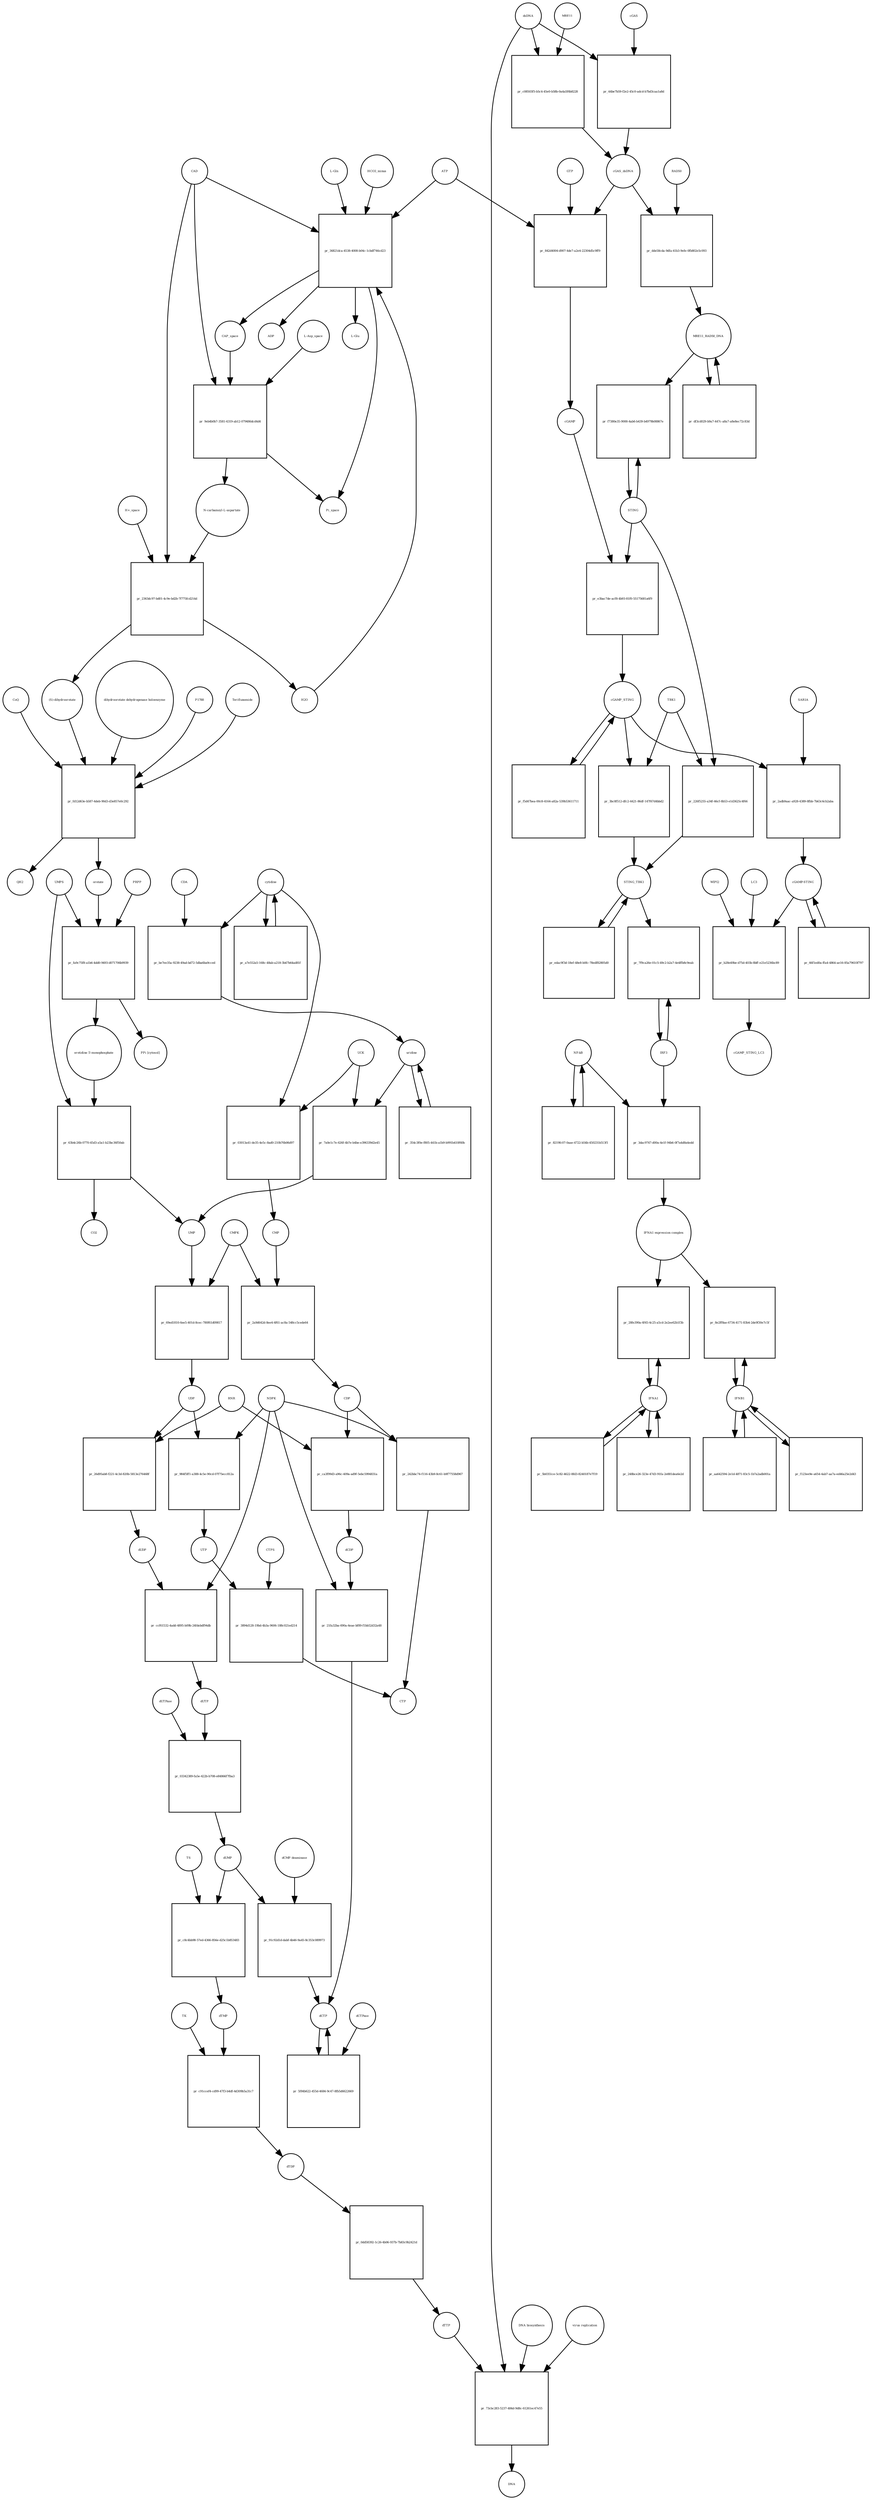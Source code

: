 strict digraph  {
"L-Gln" [annotation="", bipartite=0, cls="simple chemical", fontsize=4, label="L-Gln", shape=circle];
"pr_36821dca-4538-4008-b04c-1cbdf746cd23" [annotation="", bipartite=1, cls=process, fontsize=4, label="pr_36821dca-4538-4008-b04c-1cbdf746cd23", shape=square];
CAP_space [annotation="", bipartite=0, cls="simple chemical", fontsize=4, label=CAP_space, shape=circle];
CAD [annotation="", bipartite=0, cls=macromolecule, fontsize=4, label=CAD, shape=circle];
HCO3_minus [annotation="", bipartite=0, cls="simple chemical", fontsize=4, label=HCO3_minus, shape=circle];
H2O [annotation="", bipartite=0, cls="simple chemical", fontsize=4, label=H2O, shape=circle];
ATP [annotation="", bipartite=0, cls="simple chemical", fontsize=4, label=ATP, shape=circle];
"L-Glu" [annotation="", bipartite=0, cls="simple chemical", fontsize=4, label="L-Glu", shape=circle];
ADP [annotation="", bipartite=0, cls="simple chemical", fontsize=4, label=ADP, shape=circle];
Pi_space [annotation="", bipartite=0, cls="simple chemical", fontsize=4, label=Pi_space, shape=circle];
cytidine [annotation="", bipartite=0, cls="simple chemical", fontsize=4, label=cytidine, shape=circle];
"pr_be7ee35a-9238-49ad-bd72-5dba6ba9cced" [annotation="", bipartite=1, cls=process, fontsize=4, label="pr_be7ee35a-9238-49ad-bd72-5dba6ba9cced", shape=square];
uridine [annotation="", bipartite=0, cls="simple chemical", fontsize=4, label=uridine, shape=circle];
CDA [annotation="", bipartite=0, cls=macromolecule, fontsize=4, label=CDA, shape=circle];
"pr_7a0e1c7e-626f-4b7e-b4be-e396339d2e45" [annotation="", bipartite=1, cls=process, fontsize=4, label="pr_7a0e1c7e-626f-4b7e-b4be-e396339d2e45", shape=square];
UMP [annotation="", bipartite=0, cls="simple chemical", fontsize=4, label=UMP, shape=circle];
UCK [annotation="", bipartite=0, cls=macromolecule, fontsize=4, label=UCK, shape=circle];
"pr_03013a41-de35-4e5c-8ad0-210b76b06d97" [annotation="", bipartite=1, cls=process, fontsize=4, label="pr_03013a41-de35-4e5c-8ad0-210b76b06d97", shape=square];
CMP [annotation="", bipartite=0, cls="simple chemical", fontsize=4, label=CMP, shape=circle];
"pr_354c3f0e-f805-441b-a1b9-b991b410f60b" [annotation="", bipartite=1, cls=process, fontsize=4, label="pr_354c3f0e-f805-441b-a1b9-b991b410f60b", shape=square];
"pr_a7e552a5-168c-48ab-a218-3b47b64ad81f" [annotation="", bipartite=1, cls=process, fontsize=4, label="pr_a7e552a5-168c-48ab-a218-3b47b64ad81f", shape=square];
"pr_69ed1810-6ee5-401d-8cec-780f61d09817" [annotation="", bipartite=1, cls=process, fontsize=4, label="pr_69ed1810-6ee5-401d-8cec-780f61d09817", shape=square];
UDP [annotation="", bipartite=0, cls="simple chemical", fontsize=4, label=UDP, shape=circle];
CMPK [annotation="", bipartite=0, cls=macromolecule, fontsize=4, label=CMPK, shape=circle];
"pr_2a9d642d-8ee4-4f61-ac8a-548cc5cede64" [annotation="", bipartite=1, cls=process, fontsize=4, label="pr_2a9d642d-8ee4-4f61-ac8a-548cc5cede64", shape=square];
CDP [annotation="", bipartite=0, cls="simple chemical", fontsize=4, label=CDP, shape=circle];
"pr_984f5ff1-a388-4c5e-90cd-07f75ecc812a" [annotation="", bipartite=1, cls=process, fontsize=4, label="pr_984f5ff1-a388-4c5e-90cd-07f75ecc812a", shape=square];
UTP [annotation="", bipartite=0, cls="simple chemical", fontsize=4, label=UTP, shape=circle];
NDPK [annotation="", bipartite=0, cls=macromolecule, fontsize=4, label=NDPK, shape=circle];
"pr_242bbc74-f116-43b9-8c61-b9f77558d967" [annotation="", bipartite=1, cls=process, fontsize=4, label="pr_242bbc74-f116-43b9-8c61-b9f77558d967", shape=square];
CTP [annotation="", bipartite=0, cls="simple chemical", fontsize=4, label=CTP, shape=circle];
"pr_3894d128-19bd-4b3a-9606-188c021ed214" [annotation="", bipartite=1, cls=process, fontsize=4, label="pr_3894d128-19bd-4b3a-9606-188c021ed214", shape=square];
CTPS [annotation="", bipartite=0, cls=macromolecule, fontsize=4, label=CTPS, shape=circle];
"pr_26d95ab8-f221-4c3d-820b-5813e276468f" [annotation="", bipartite=1, cls=process, fontsize=4, label="pr_26d95ab8-f221-4c3d-820b-5813e276468f", shape=square];
dUDP [annotation="", bipartite=0, cls="simple chemical", fontsize=4, label=dUDP, shape=circle];
RNR [annotation="", bipartite=0, cls=macromolecule, fontsize=4, label=RNR, shape=circle];
"pr_ccf61532-4add-4895-b09b-24fdebdf94db" [annotation="", bipartite=1, cls=process, fontsize=4, label="pr_ccf61532-4add-4895-b09b-24fdebdf94db", shape=square];
dUTP [annotation="", bipartite=0, cls="simple chemical", fontsize=4, label=dUTP, shape=circle];
dCDP [annotation="", bipartite=0, cls="simple chemical", fontsize=4, label=dCDP, shape=circle];
"pr_21fa32ba-690a-4eae-bf89-f1bb52d32a48" [annotation="", bipartite=1, cls=process, fontsize=4, label="pr_21fa32ba-690a-4eae-bf89-f1bb52d32a48", shape=square];
dCTP [annotation="", bipartite=0, cls="simple chemical", fontsize=4, label=dCTP, shape=circle];
"pr_ca3f99d3-a96c-409a-ad9f-5ebc5994831a" [annotation="", bipartite=1, cls=process, fontsize=4, label="pr_ca3f99d3-a96c-409a-ad9f-5ebc5994831a", shape=square];
"pr_03342389-fa5e-422b-b708-e84866f7fba3" [annotation="", bipartite=1, cls=process, fontsize=4, label="pr_03342389-fa5e-422b-b708-e84866f7fba3", shape=square];
dUMP [annotation="", bipartite=0, cls="simple chemical", fontsize=4, label=dUMP, shape=circle];
dUTPase [annotation="", bipartite=0, cls=macromolecule, fontsize=4, label=dUTPase, shape=circle];
"pr_5f84b622-455d-4684-9c47-8fb5d6622669" [annotation="", bipartite=1, cls=process, fontsize=4, label="pr_5f84b622-455d-4684-9c47-8fb5d6622669", shape=square];
dCTPase [annotation="", bipartite=0, cls=macromolecule, fontsize=4, label=dCTPase, shape=circle];
"pr_91c92d1d-dabf-4b46-9a45-8c353c089973" [annotation="", bipartite=1, cls=process, fontsize=4, label="pr_91c92d1d-dabf-4b46-9a45-8c353c089973", shape=square];
"dCMP deaminase" [annotation="", bipartite=0, cls=macromolecule, fontsize=4, label="dCMP deaminase", shape=circle];
"pr_c8c4bb98-57ed-4366-856e-d25c1b853483" [annotation="", bipartite=1, cls=process, fontsize=4, label="pr_c8c4bb98-57ed-4366-856e-d25c1b853483", shape=square];
dTMP [annotation="", bipartite=0, cls="simple chemical", fontsize=4, label=dTMP, shape=circle];
TS [annotation="", bipartite=0, cls=macromolecule, fontsize=4, label=TS, shape=circle];
"pr_c91ccef4-cd99-47f3-b4df-4d309b5a31c7" [annotation="", bipartite=1, cls=process, fontsize=4, label="pr_c91ccef4-cd99-47f3-b4df-4d309b5a31c7", shape=square];
dTDP [annotation="", bipartite=0, cls="simple chemical", fontsize=4, label=dTDP, shape=circle];
TK [annotation="", bipartite=0, cls=macromolecule, fontsize=4, label=TK, shape=circle];
"pr_0dd58392-1c26-4b06-937b-7b83c9b2421d" [annotation="", bipartite=1, cls=process, fontsize=4, label="pr_0dd58392-1c26-4b06-937b-7b83c9b2421d", shape=square];
dTTP [annotation="", bipartite=0, cls="simple chemical", fontsize=4, label=dTTP, shape=circle];
dsDNA [annotation="", bipartite=0, cls="simple chemical", fontsize=4, label=dsDNA, shape=circle];
"pr_44be7b59-f2e2-45c0-adcd-b7bd3caa1a8d" [annotation="", bipartite=1, cls=process, fontsize=4, label="pr_44be7b59-f2e2-45c0-adcd-b7bd3caa1a8d", shape=square];
cGAS [annotation="", bipartite=0, cls=macromolecule, fontsize=4, label=cGAS, shape=circle];
cGAS_dsDNA [annotation="", bipartite=0, cls=complex, fontsize=4, label=cGAS_dsDNA, shape=circle];
"pr_842d4004-d907-4de7-a2e4-22304d5c9ff9" [annotation="", bipartite=1, cls=process, fontsize=4, label="pr_842d4004-d907-4de7-a2e4-22304d5c9ff9", shape=square];
GTP [annotation="", bipartite=0, cls="simple chemical", fontsize=4, label=GTP, shape=circle];
cGAMP [annotation="", bipartite=0, cls="simple chemical", fontsize=4, label=cGAMP, shape=circle];
"pr_e3bac7de-acf8-4b93-81f0-55175681a6f9" [annotation="", bipartite=1, cls=process, fontsize=4, label="pr_e3bac7de-acf8-4b93-81f0-55175681a6f9", shape=square];
STING [annotation="", bipartite=0, cls="macromolecule multimer", fontsize=4, label=STING, shape=circle];
cGAMP_STING [annotation="", bipartite=0, cls=complex, fontsize=4, label=cGAMP_STING, shape=circle];
TBK1 [annotation="", bipartite=0, cls=macromolecule, fontsize=4, label=TBK1, shape=circle];
"pr_3bc8f512-dfc2-4421-86df-147f67d4bbd2" [annotation="", bipartite=1, cls=process, fontsize=4, label="pr_3bc8f512-dfc2-4421-86df-147f67d4bbd2", shape=square];
STING_TBK1 [annotation="", bipartite=0, cls=complex, fontsize=4, label=STING_TBK1, shape=circle];
"pr_f5d47bea-00c8-4164-a82a-539b53611711" [annotation="", bipartite=1, cls=process, fontsize=4, label="pr_f5d47bea-00c8-4164-a82a-539b53611711", shape=square];
"pr_edac9f3d-18ef-48e8-b0fc-78edf82805d0" [annotation="", bipartite=1, cls=process, fontsize=4, label="pr_edac9f3d-18ef-48e8-b0fc-78edf82805d0", shape=square];
"NF-kB" [annotation="", bipartite=0, cls=complex, fontsize=4, label="NF-kB", shape=circle];
"pr_8219fc07-0aae-4722-b54b-450231b513f1" [annotation="", bipartite=1, cls=process, fontsize=4, label="pr_8219fc07-0aae-4722-b54b-450231b513f1", shape=square];
IFNA1 [annotation="", bipartite=0, cls="nucleic acid feature", fontsize=4, label=IFNA1, shape=circle];
"pr_248bce26-323e-47d3-91fa-2e881dea6e2d" [annotation="", bipartite=1, cls=process, fontsize=4, label="pr_248bce26-323e-47d3-91fa-2e881dea6e2d", shape=square];
IFNB1 [annotation="", bipartite=0, cls="nucleic acid feature", fontsize=4, label=IFNB1, shape=circle];
"pr_f123ee9e-a654-4ab7-aa7a-ed46a25e2d43" [annotation="", bipartite=1, cls=process, fontsize=4, label="pr_f123ee9e-a654-4ab7-aa7a-ed46a25e2d43", shape=square];
"pr_5b0351ce-5c82-4622-8fd3-8240187e7f19" [annotation="", bipartite=1, cls=process, fontsize=4, label="pr_5b0351ce-5c82-4622-8fd3-8240187e7f19", shape=square];
"pr_aa642594-2e1d-4871-83c5-1b7a2adb001a" [annotation="", bipartite=1, cls=process, fontsize=4, label="pr_aa642594-2e1d-4871-83c5-1b7a2adb001a", shape=square];
"pr_8e2ff8ae-6734-4171-83b4-2de9f30e7c5f" [annotation="", bipartite=1, cls=process, fontsize=4, label="pr_8e2ff8ae-6734-4171-83b4-2de9f30e7c5f", shape=square];
"IFNA1 expression complex" [annotation="", bipartite=0, cls=complex, fontsize=4, label="IFNA1 expression complex", shape=circle];
"cGAMP-STING" [annotation="", bipartite=0, cls=complex, fontsize=4, label="cGAMP-STING", shape=circle];
"pr_66f1ed0a-ffa4-4864-ae16-85a79610f797" [annotation="", bipartite=1, cls=process, fontsize=4, label="pr_66f1ed0a-ffa4-4864-ae16-85a79610f797", shape=square];
"pr_c08503f5-b5c4-45e0-b58b-0a4a5f6b8228" [annotation="", bipartite=1, cls=process, fontsize=4, label="pr_c08503f5-b5c4-45e0-b58b-0a4a5f6b8228", shape=square];
MRE11 [annotation="", bipartite=0, cls="macromolecule multimer", fontsize=4, label=MRE11, shape=circle];
RAD50 [annotation="", bipartite=0, cls="macromolecule multimer", fontsize=4, label=RAD50, shape=circle];
"pr_dde58cda-9dfa-41b3-9efe-0fb802e5c093" [annotation="", bipartite=1, cls=process, fontsize=4, label="pr_dde58cda-9dfa-41b3-9efe-0fb802e5c093", shape=square];
MRE11_RAD50_DNA [annotation="", bipartite=0, cls=complex, fontsize=4, label=MRE11_RAD50_DNA, shape=circle];
IRF3 [annotation="", bipartite=0, cls="macromolecule multimer", fontsize=4, label=IRF3, shape=circle];
"pr_7f9ca26e-01c5-49c2-b2a7-4e4ffb8c9eab" [annotation="", bipartite=1, cls=process, fontsize=4, label="pr_7f9ca26e-01c5-49c2-b2a7-4e4ffb8c9eab", shape=square];
"pr_2adb9aac-a928-4389-8fbb-7b63c6cb2aba" [annotation="", bipartite=1, cls=process, fontsize=4, label="pr_2adb9aac-a928-4389-8fbb-7b63c6cb2aba", shape=square];
SAR1A [annotation="", bipartite=0, cls=macromolecule, fontsize=4, label=SAR1A, shape=circle];
"pr_b28e49be-d75d-403b-8bff-e21e5236bc89" [annotation="", bipartite=1, cls=process, fontsize=4, label="pr_b28e49be-d75d-403b-8bff-e21e5236bc89", shape=square];
LC3 [annotation="", bipartite=0, cls=macromolecule, fontsize=4, label=LC3, shape=circle];
cGAMP_STING_LC3 [annotation="", bipartite=0, cls=complex, fontsize=4, label=cGAMP_STING_LC3, shape=circle];
WIPI2 [annotation="", bipartite=0, cls=macromolecule, fontsize=4, label=WIPI2, shape=circle];
"pr_f7380e35-9000-4ab6-b439-b4979b08867e" [annotation="", bipartite=1, cls=process, fontsize=4, label="pr_f7380e35-9000-4ab6-b439-b4979b08867e", shape=square];
"pr_226f5255-a34f-46cf-8b53-e1d3625c4f66" [annotation="", bipartite=1, cls=process, fontsize=4, label="pr_226f5255-a34f-46cf-8b53-e1d3625c4f66", shape=square];
"pr_df3cd029-b9a7-447c-a8a7-a8e8ec72c83d" [annotation="", bipartite=1, cls=process, fontsize=4, label="pr_df3cd029-b9a7-447c-a8a7-a8e8ec72c83d", shape=square];
"pr_9eb4b0b7-3581-4319-ab12-079486dcd4d4" [annotation="", bipartite=1, cls=process, fontsize=4, label="pr_9eb4b0b7-3581-4319-ab12-079486dcd4d4", shape=square];
"N-carbamoyl-L-aspartate" [annotation="", bipartite=0, cls="simple chemical", fontsize=4, label="N-carbamoyl-L-aspartate", shape=circle];
"L-Asp_space" [annotation="", bipartite=0, cls="simple chemical", fontsize=4, label="L-Asp_space", shape=circle];
"pr_2363dc97-bd01-4c9e-bd2b-7f775fcd214d" [annotation="", bipartite=1, cls=process, fontsize=4, label="pr_2363dc97-bd01-4c9e-bd2b-7f775fcd214d", shape=square];
"(S)-dihydroorotate" [annotation="", bipartite=0, cls="simple chemical", fontsize=4, label="(S)-dihydroorotate", shape=circle];
"H+_space" [annotation="", bipartite=0, cls="simple chemical", fontsize=4, label="H+_space", shape=circle];
"pr_fd12d63e-b587-4deb-90d3-d3e857e0c292" [annotation="", bipartite=1, cls=process, fontsize=4, label="pr_fd12d63e-b587-4deb-90d3-d3e857e0c292", shape=square];
orotate [annotation="", bipartite=0, cls="simple chemical", fontsize=4, label=orotate, shape=circle];
"dihydroorotate dehydrogenase holoenzyme" [annotation="", bipartite=0, cls="simple chemical", fontsize=4, label="dihydroorotate dehydrogenase holoenzyme", shape=circle];
P1788 [annotation="", bipartite=0, cls="simple chemical", fontsize=4, label=P1788, shape=circle];
Teriflunomide [annotation="", bipartite=0, cls="simple chemical", fontsize=4, label=Teriflunomide, shape=circle];
CoQ [annotation="", bipartite=0, cls="simple chemical", fontsize=4, label=CoQ, shape=circle];
QH2 [annotation="", bipartite=0, cls="simple chemical", fontsize=4, label=QH2, shape=circle];
"pr_fa9c75f8-a1b6-4dd0-9493-d071706b9939" [annotation="", bipartite=1, cls=process, fontsize=4, label="pr_fa9c75f8-a1b6-4dd0-9493-d071706b9939", shape=square];
"orotidine 5'-monophosphate" [annotation="", bipartite=0, cls="simple chemical", fontsize=4, label="orotidine 5'-monophosphate", shape=circle];
UMPS [annotation="", bipartite=0, cls="macromolecule multimer", fontsize=4, label=UMPS, shape=circle];
PRPP [annotation="", bipartite=0, cls="simple chemical", fontsize=4, label=PRPP, shape=circle];
"PPi [cytosol]" [annotation="", bipartite=0, cls="simple chemical", fontsize=4, label="PPi [cytosol]", shape=circle];
"pr_63b4c26b-0770-45d3-a5a1-b23bc36f50ab" [annotation="", bipartite=1, cls=process, fontsize=4, label="pr_63b4c26b-0770-45d3-a5a1-b23bc36f50ab", shape=square];
CO2 [annotation="", bipartite=0, cls="simple chemical", fontsize=4, label=CO2, shape=circle];
"pr_73cbc283-5237-484d-9d8c-61261ec47e55" [annotation="", bipartite=1, cls=process, fontsize=4, label="pr_73cbc283-5237-484d-9d8c-61261ec47e55", shape=square];
DNA [annotation="", bipartite=0, cls="nucleic acid feature", fontsize=4, label=DNA, shape=circle];
"DNA biosynthesis" [annotation="urn_miriam_obo.go_GO%3A0071897", bipartite=0, cls=phenotype, fontsize=4, label="DNA biosynthesis", shape=circle];
"virus replication" [annotation="", bipartite=0, cls=phenotype, fontsize=4, label="virus replication", shape=circle];
"pr_28fe390a-6f45-4c25-a5cd-2e2ee62b1f3b" [annotation="", bipartite=1, cls=process, fontsize=4, label="pr_28fe390a-6f45-4c25-a5cd-2e2ee62b1f3b", shape=square];
"pr_3dac9747-d00a-4e1f-94b6-0f7a4d8a4edd" [annotation="", bipartite=1, cls=process, fontsize=4, label="pr_3dac9747-d00a-4e1f-94b6-0f7a4d8a4edd", shape=square];
"L-Gln" -> "pr_36821dca-4538-4008-b04c-1cbdf746cd23"  [annotation="", interaction_type=consumption];
"pr_36821dca-4538-4008-b04c-1cbdf746cd23" -> CAP_space  [annotation="", interaction_type=production];
"pr_36821dca-4538-4008-b04c-1cbdf746cd23" -> "L-Glu"  [annotation="", interaction_type=production];
"pr_36821dca-4538-4008-b04c-1cbdf746cd23" -> ADP  [annotation="", interaction_type=production];
"pr_36821dca-4538-4008-b04c-1cbdf746cd23" -> Pi_space  [annotation="", interaction_type=production];
CAP_space -> "pr_9eb4b0b7-3581-4319-ab12-079486dcd4d4"  [annotation="", interaction_type=consumption];
CAD -> "pr_36821dca-4538-4008-b04c-1cbdf746cd23"  [annotation=urn_miriam_reactome_REACT_1698, interaction_type=catalysis];
CAD -> "pr_9eb4b0b7-3581-4319-ab12-079486dcd4d4"  [annotation=urn_miriam_reactome_REACT_1698, interaction_type=catalysis];
CAD -> "pr_2363dc97-bd01-4c9e-bd2b-7f775fcd214d"  [annotation=urn_miriam_reactome_REACT_1698, interaction_type=catalysis];
HCO3_minus -> "pr_36821dca-4538-4008-b04c-1cbdf746cd23"  [annotation="", interaction_type=consumption];
H2O -> "pr_36821dca-4538-4008-b04c-1cbdf746cd23"  [annotation="", interaction_type=consumption];
ATP -> "pr_36821dca-4538-4008-b04c-1cbdf746cd23"  [annotation="", interaction_type=consumption];
ATP -> "pr_842d4004-d907-4de7-a2e4-22304d5c9ff9"  [annotation="", interaction_type=consumption];
cytidine -> "pr_be7ee35a-9238-49ad-bd72-5dba6ba9cced"  [annotation="", interaction_type=consumption];
cytidine -> "pr_03013a41-de35-4e5c-8ad0-210b76b06d97"  [annotation="", interaction_type=consumption];
cytidine -> "pr_a7e552a5-168c-48ab-a218-3b47b64ad81f"  [annotation="", interaction_type=consumption];
"pr_be7ee35a-9238-49ad-bd72-5dba6ba9cced" -> uridine  [annotation="", interaction_type=production];
uridine -> "pr_7a0e1c7e-626f-4b7e-b4be-e396339d2e45"  [annotation="", interaction_type=consumption];
uridine -> "pr_354c3f0e-f805-441b-a1b9-b991b410f60b"  [annotation="", interaction_type=consumption];
CDA -> "pr_be7ee35a-9238-49ad-bd72-5dba6ba9cced"  [annotation="", interaction_type=catalysis];
"pr_7a0e1c7e-626f-4b7e-b4be-e396339d2e45" -> UMP  [annotation="", interaction_type=production];
UMP -> "pr_69ed1810-6ee5-401d-8cec-780f61d09817"  [annotation="", interaction_type=consumption];
UCK -> "pr_7a0e1c7e-626f-4b7e-b4be-e396339d2e45"  [annotation="", interaction_type=catalysis];
UCK -> "pr_03013a41-de35-4e5c-8ad0-210b76b06d97"  [annotation="", interaction_type=catalysis];
"pr_03013a41-de35-4e5c-8ad0-210b76b06d97" -> CMP  [annotation="", interaction_type=production];
CMP -> "pr_2a9d642d-8ee4-4f61-ac8a-548cc5cede64"  [annotation="", interaction_type=consumption];
"pr_354c3f0e-f805-441b-a1b9-b991b410f60b" -> uridine  [annotation="", interaction_type=production];
"pr_a7e552a5-168c-48ab-a218-3b47b64ad81f" -> cytidine  [annotation="", interaction_type=production];
"pr_69ed1810-6ee5-401d-8cec-780f61d09817" -> UDP  [annotation="", interaction_type=production];
UDP -> "pr_984f5ff1-a388-4c5e-90cd-07f75ecc812a"  [annotation="", interaction_type=consumption];
UDP -> "pr_26d95ab8-f221-4c3d-820b-5813e276468f"  [annotation="", interaction_type=consumption];
CMPK -> "pr_69ed1810-6ee5-401d-8cec-780f61d09817"  [annotation="", interaction_type=catalysis];
CMPK -> "pr_2a9d642d-8ee4-4f61-ac8a-548cc5cede64"  [annotation="", interaction_type=catalysis];
"pr_2a9d642d-8ee4-4f61-ac8a-548cc5cede64" -> CDP  [annotation="", interaction_type=production];
CDP -> "pr_242bbc74-f116-43b9-8c61-b9f77558d967"  [annotation="", interaction_type=consumption];
CDP -> "pr_ca3f99d3-a96c-409a-ad9f-5ebc5994831a"  [annotation="", interaction_type=consumption];
"pr_984f5ff1-a388-4c5e-90cd-07f75ecc812a" -> UTP  [annotation="", interaction_type=production];
UTP -> "pr_3894d128-19bd-4b3a-9606-188c021ed214"  [annotation="", interaction_type=consumption];
NDPK -> "pr_984f5ff1-a388-4c5e-90cd-07f75ecc812a"  [annotation="", interaction_type=catalysis];
NDPK -> "pr_242bbc74-f116-43b9-8c61-b9f77558d967"  [annotation="", interaction_type=catalysis];
NDPK -> "pr_ccf61532-4add-4895-b09b-24fdebdf94db"  [annotation="", interaction_type=catalysis];
NDPK -> "pr_21fa32ba-690a-4eae-bf89-f1bb52d32a48"  [annotation="", interaction_type=catalysis];
"pr_242bbc74-f116-43b9-8c61-b9f77558d967" -> CTP  [annotation="", interaction_type=production];
"pr_3894d128-19bd-4b3a-9606-188c021ed214" -> CTP  [annotation="", interaction_type=production];
CTPS -> "pr_3894d128-19bd-4b3a-9606-188c021ed214"  [annotation="", interaction_type=catalysis];
"pr_26d95ab8-f221-4c3d-820b-5813e276468f" -> dUDP  [annotation="", interaction_type=production];
dUDP -> "pr_ccf61532-4add-4895-b09b-24fdebdf94db"  [annotation="", interaction_type=consumption];
RNR -> "pr_26d95ab8-f221-4c3d-820b-5813e276468f"  [annotation="", interaction_type=catalysis];
RNR -> "pr_ca3f99d3-a96c-409a-ad9f-5ebc5994831a"  [annotation="", interaction_type=catalysis];
"pr_ccf61532-4add-4895-b09b-24fdebdf94db" -> dUTP  [annotation="", interaction_type=production];
dUTP -> "pr_03342389-fa5e-422b-b708-e84866f7fba3"  [annotation="", interaction_type=consumption];
dCDP -> "pr_21fa32ba-690a-4eae-bf89-f1bb52d32a48"  [annotation="", interaction_type=consumption];
"pr_21fa32ba-690a-4eae-bf89-f1bb52d32a48" -> dCTP  [annotation="", interaction_type=production];
dCTP -> "pr_5f84b622-455d-4684-9c47-8fb5d6622669"  [annotation="", interaction_type=consumption];
"pr_ca3f99d3-a96c-409a-ad9f-5ebc5994831a" -> dCDP  [annotation="", interaction_type=production];
"pr_03342389-fa5e-422b-b708-e84866f7fba3" -> dUMP  [annotation="", interaction_type=production];
dUMP -> "pr_91c92d1d-dabf-4b46-9a45-8c353c089973"  [annotation="", interaction_type=consumption];
dUMP -> "pr_c8c4bb98-57ed-4366-856e-d25c1b853483"  [annotation="", interaction_type=consumption];
dUTPase -> "pr_03342389-fa5e-422b-b708-e84866f7fba3"  [annotation="", interaction_type=catalysis];
"pr_5f84b622-455d-4684-9c47-8fb5d6622669" -> dCTP  [annotation="", interaction_type=production];
dCTPase -> "pr_5f84b622-455d-4684-9c47-8fb5d6622669"  [annotation="", interaction_type=catalysis];
"pr_91c92d1d-dabf-4b46-9a45-8c353c089973" -> dCTP  [annotation="", interaction_type=production];
"dCMP deaminase" -> "pr_91c92d1d-dabf-4b46-9a45-8c353c089973"  [annotation="", interaction_type=catalysis];
"pr_c8c4bb98-57ed-4366-856e-d25c1b853483" -> dTMP  [annotation="", interaction_type=production];
dTMP -> "pr_c91ccef4-cd99-47f3-b4df-4d309b5a31c7"  [annotation="", interaction_type=consumption];
TS -> "pr_c8c4bb98-57ed-4366-856e-d25c1b853483"  [annotation="", interaction_type=catalysis];
"pr_c91ccef4-cd99-47f3-b4df-4d309b5a31c7" -> dTDP  [annotation="", interaction_type=production];
dTDP -> "pr_0dd58392-1c26-4b06-937b-7b83c9b2421d"  [annotation="", interaction_type=consumption];
TK -> "pr_c91ccef4-cd99-47f3-b4df-4d309b5a31c7"  [annotation="", interaction_type=catalysis];
"pr_0dd58392-1c26-4b06-937b-7b83c9b2421d" -> dTTP  [annotation="", interaction_type=production];
dTTP -> "pr_73cbc283-5237-484d-9d8c-61261ec47e55"  [annotation="", interaction_type=consumption];
dsDNA -> "pr_44be7b59-f2e2-45c0-adcd-b7bd3caa1a8d"  [annotation="", interaction_type=consumption];
dsDNA -> "pr_c08503f5-b5c4-45e0-b58b-0a4a5f6b8228"  [annotation="", interaction_type=consumption];
dsDNA -> "pr_73cbc283-5237-484d-9d8c-61261ec47e55"  [annotation="", interaction_type=consumption];
"pr_44be7b59-f2e2-45c0-adcd-b7bd3caa1a8d" -> cGAS_dsDNA  [annotation="", interaction_type=production];
cGAS -> "pr_44be7b59-f2e2-45c0-adcd-b7bd3caa1a8d"  [annotation="", interaction_type=consumption];
cGAS_dsDNA -> "pr_842d4004-d907-4de7-a2e4-22304d5c9ff9"  [annotation="", interaction_type=catalysis];
cGAS_dsDNA -> "pr_dde58cda-9dfa-41b3-9efe-0fb802e5c093"  [annotation="", interaction_type=consumption];
"pr_842d4004-d907-4de7-a2e4-22304d5c9ff9" -> cGAMP  [annotation="", interaction_type=production];
GTP -> "pr_842d4004-d907-4de7-a2e4-22304d5c9ff9"  [annotation="", interaction_type=consumption];
cGAMP -> "pr_e3bac7de-acf8-4b93-81f0-55175681a6f9"  [annotation="", interaction_type=consumption];
"pr_e3bac7de-acf8-4b93-81f0-55175681a6f9" -> cGAMP_STING  [annotation="", interaction_type=production];
STING -> "pr_e3bac7de-acf8-4b93-81f0-55175681a6f9"  [annotation="", interaction_type=consumption];
STING -> "pr_f7380e35-9000-4ab6-b439-b4979b08867e"  [annotation="", interaction_type=consumption];
STING -> "pr_226f5255-a34f-46cf-8b53-e1d3625c4f66"  [annotation="", interaction_type=consumption];
cGAMP_STING -> "pr_3bc8f512-dfc2-4421-86df-147f67d4bbd2"  [annotation="", interaction_type=consumption];
cGAMP_STING -> "pr_f5d47bea-00c8-4164-a82a-539b53611711"  [annotation="", interaction_type=consumption];
cGAMP_STING -> "pr_2adb9aac-a928-4389-8fbb-7b63c6cb2aba"  [annotation="", interaction_type=consumption];
TBK1 -> "pr_3bc8f512-dfc2-4421-86df-147f67d4bbd2"  [annotation="", interaction_type=consumption];
TBK1 -> "pr_226f5255-a34f-46cf-8b53-e1d3625c4f66"  [annotation="", interaction_type=consumption];
"pr_3bc8f512-dfc2-4421-86df-147f67d4bbd2" -> STING_TBK1  [annotation="", interaction_type=production];
STING_TBK1 -> "pr_edac9f3d-18ef-48e8-b0fc-78edf82805d0"  [annotation="", interaction_type=consumption];
STING_TBK1 -> "pr_7f9ca26e-01c5-49c2-b2a7-4e4ffb8c9eab"  [annotation="", interaction_type=catalysis];
"pr_f5d47bea-00c8-4164-a82a-539b53611711" -> cGAMP_STING  [annotation="", interaction_type=production];
"pr_edac9f3d-18ef-48e8-b0fc-78edf82805d0" -> STING_TBK1  [annotation="", interaction_type=production];
"NF-kB" -> "pr_8219fc07-0aae-4722-b54b-450231b513f1"  [annotation="", interaction_type=consumption];
"NF-kB" -> "pr_3dac9747-d00a-4e1f-94b6-0f7a4d8a4edd"  [annotation="", interaction_type=consumption];
"pr_8219fc07-0aae-4722-b54b-450231b513f1" -> "NF-kB"  [annotation="", interaction_type=production];
IFNA1 -> "pr_248bce26-323e-47d3-91fa-2e881dea6e2d"  [annotation="", interaction_type=consumption];
IFNA1 -> "pr_5b0351ce-5c82-4622-8fd3-8240187e7f19"  [annotation="", interaction_type=consumption];
IFNA1 -> "pr_28fe390a-6f45-4c25-a5cd-2e2ee62b1f3b"  [annotation="", interaction_type=consumption];
"pr_248bce26-323e-47d3-91fa-2e881dea6e2d" -> IFNA1  [annotation="", interaction_type=production];
IFNB1 -> "pr_f123ee9e-a654-4ab7-aa7a-ed46a25e2d43"  [annotation="", interaction_type=consumption];
IFNB1 -> "pr_aa642594-2e1d-4871-83c5-1b7a2adb001a"  [annotation="", interaction_type=consumption];
IFNB1 -> "pr_8e2ff8ae-6734-4171-83b4-2de9f30e7c5f"  [annotation="", interaction_type=consumption];
"pr_f123ee9e-a654-4ab7-aa7a-ed46a25e2d43" -> IFNB1  [annotation="", interaction_type=production];
"pr_5b0351ce-5c82-4622-8fd3-8240187e7f19" -> IFNA1  [annotation="", interaction_type=production];
"pr_aa642594-2e1d-4871-83c5-1b7a2adb001a" -> IFNB1  [annotation="", interaction_type=production];
"pr_8e2ff8ae-6734-4171-83b4-2de9f30e7c5f" -> IFNB1  [annotation="", interaction_type=production];
"IFNA1 expression complex" -> "pr_8e2ff8ae-6734-4171-83b4-2de9f30e7c5f"  [annotation="", interaction_type=stimulation];
"IFNA1 expression complex" -> "pr_28fe390a-6f45-4c25-a5cd-2e2ee62b1f3b"  [annotation="", interaction_type=stimulation];
"cGAMP-STING" -> "pr_66f1ed0a-ffa4-4864-ae16-85a79610f797"  [annotation="", interaction_type=consumption];
"cGAMP-STING" -> "pr_b28e49be-d75d-403b-8bff-e21e5236bc89"  [annotation="", interaction_type=consumption];
"pr_66f1ed0a-ffa4-4864-ae16-85a79610f797" -> "cGAMP-STING"  [annotation="", interaction_type=production];
"pr_c08503f5-b5c4-45e0-b58b-0a4a5f6b8228" -> cGAS_dsDNA  [annotation="", interaction_type=production];
MRE11 -> "pr_c08503f5-b5c4-45e0-b58b-0a4a5f6b8228"  [annotation="", interaction_type=consumption];
RAD50 -> "pr_dde58cda-9dfa-41b3-9efe-0fb802e5c093"  [annotation="", interaction_type=consumption];
"pr_dde58cda-9dfa-41b3-9efe-0fb802e5c093" -> MRE11_RAD50_DNA  [annotation="", interaction_type=production];
MRE11_RAD50_DNA -> "pr_f7380e35-9000-4ab6-b439-b4979b08867e"  [annotation="", interaction_type=catalysis];
MRE11_RAD50_DNA -> "pr_df3cd029-b9a7-447c-a8a7-a8e8ec72c83d"  [annotation="", interaction_type=consumption];
IRF3 -> "pr_7f9ca26e-01c5-49c2-b2a7-4e4ffb8c9eab"  [annotation="", interaction_type=consumption];
IRF3 -> "pr_3dac9747-d00a-4e1f-94b6-0f7a4d8a4edd"  [annotation="", interaction_type=consumption];
"pr_7f9ca26e-01c5-49c2-b2a7-4e4ffb8c9eab" -> IRF3  [annotation="", interaction_type=production];
"pr_2adb9aac-a928-4389-8fbb-7b63c6cb2aba" -> "cGAMP-STING"  [annotation="", interaction_type=production];
SAR1A -> "pr_2adb9aac-a928-4389-8fbb-7b63c6cb2aba"  [annotation="", interaction_type=catalysis];
"pr_b28e49be-d75d-403b-8bff-e21e5236bc89" -> cGAMP_STING_LC3  [annotation="", interaction_type=production];
LC3 -> "pr_b28e49be-d75d-403b-8bff-e21e5236bc89"  [annotation="", interaction_type=consumption];
WIPI2 -> "pr_b28e49be-d75d-403b-8bff-e21e5236bc89"  [annotation="", interaction_type=catalysis];
"pr_f7380e35-9000-4ab6-b439-b4979b08867e" -> STING  [annotation="", interaction_type=production];
"pr_226f5255-a34f-46cf-8b53-e1d3625c4f66" -> STING_TBK1  [annotation="", interaction_type=production];
"pr_df3cd029-b9a7-447c-a8a7-a8e8ec72c83d" -> MRE11_RAD50_DNA  [annotation="", interaction_type=production];
"pr_9eb4b0b7-3581-4319-ab12-079486dcd4d4" -> "N-carbamoyl-L-aspartate"  [annotation="", interaction_type=production];
"pr_9eb4b0b7-3581-4319-ab12-079486dcd4d4" -> Pi_space  [annotation="", interaction_type=production];
"N-carbamoyl-L-aspartate" -> "pr_2363dc97-bd01-4c9e-bd2b-7f775fcd214d"  [annotation="", interaction_type=consumption];
"L-Asp_space" -> "pr_9eb4b0b7-3581-4319-ab12-079486dcd4d4"  [annotation="", interaction_type=consumption];
"pr_2363dc97-bd01-4c9e-bd2b-7f775fcd214d" -> "(S)-dihydroorotate"  [annotation="", interaction_type=production];
"pr_2363dc97-bd01-4c9e-bd2b-7f775fcd214d" -> H2O  [annotation="", interaction_type=production];
"(S)-dihydroorotate" -> "pr_fd12d63e-b587-4deb-90d3-d3e857e0c292"  [annotation="", interaction_type=consumption];
"H+_space" -> "pr_2363dc97-bd01-4c9e-bd2b-7f775fcd214d"  [annotation="", interaction_type=consumption];
"pr_fd12d63e-b587-4deb-90d3-d3e857e0c292" -> orotate  [annotation="", interaction_type=production];
"pr_fd12d63e-b587-4deb-90d3-d3e857e0c292" -> QH2  [annotation="", interaction_type=production];
orotate -> "pr_fa9c75f8-a1b6-4dd0-9493-d071706b9939"  [annotation="", interaction_type=consumption];
"dihydroorotate dehydrogenase holoenzyme" -> "pr_fd12d63e-b587-4deb-90d3-d3e857e0c292"  [annotation=urn_miriam_reactome_REACT_1698, interaction_type=catalysis];
P1788 -> "pr_fd12d63e-b587-4deb-90d3-d3e857e0c292"  [annotation=urn_miriam_reactome_REACT_1698, interaction_type=inhibition];
Teriflunomide -> "pr_fd12d63e-b587-4deb-90d3-d3e857e0c292"  [annotation=urn_miriam_reactome_REACT_1698, interaction_type=inhibition];
CoQ -> "pr_fd12d63e-b587-4deb-90d3-d3e857e0c292"  [annotation="", interaction_type=consumption];
"pr_fa9c75f8-a1b6-4dd0-9493-d071706b9939" -> "orotidine 5'-monophosphate"  [annotation="", interaction_type=production];
"pr_fa9c75f8-a1b6-4dd0-9493-d071706b9939" -> "PPi [cytosol]"  [annotation="", interaction_type=production];
"orotidine 5'-monophosphate" -> "pr_63b4c26b-0770-45d3-a5a1-b23bc36f50ab"  [annotation="", interaction_type=consumption];
UMPS -> "pr_fa9c75f8-a1b6-4dd0-9493-d071706b9939"  [annotation=urn_miriam_reactome_REACT_1698, interaction_type=catalysis];
UMPS -> "pr_63b4c26b-0770-45d3-a5a1-b23bc36f50ab"  [annotation=urn_miriam_reactome_REACT_1698, interaction_type=catalysis];
PRPP -> "pr_fa9c75f8-a1b6-4dd0-9493-d071706b9939"  [annotation="", interaction_type=consumption];
"pr_63b4c26b-0770-45d3-a5a1-b23bc36f50ab" -> UMP  [annotation="", interaction_type=production];
"pr_63b4c26b-0770-45d3-a5a1-b23bc36f50ab" -> CO2  [annotation="", interaction_type=production];
"pr_73cbc283-5237-484d-9d8c-61261ec47e55" -> DNA  [annotation="", interaction_type=production];
"DNA biosynthesis" -> "pr_73cbc283-5237-484d-9d8c-61261ec47e55"  [annotation="", interaction_type=catalysis];
"virus replication" -> "pr_73cbc283-5237-484d-9d8c-61261ec47e55"  [annotation="", interaction_type=inhibition];
"pr_28fe390a-6f45-4c25-a5cd-2e2ee62b1f3b" -> IFNA1  [annotation="", interaction_type=production];
"pr_3dac9747-d00a-4e1f-94b6-0f7a4d8a4edd" -> "IFNA1 expression complex"  [annotation="", interaction_type=production];
}

